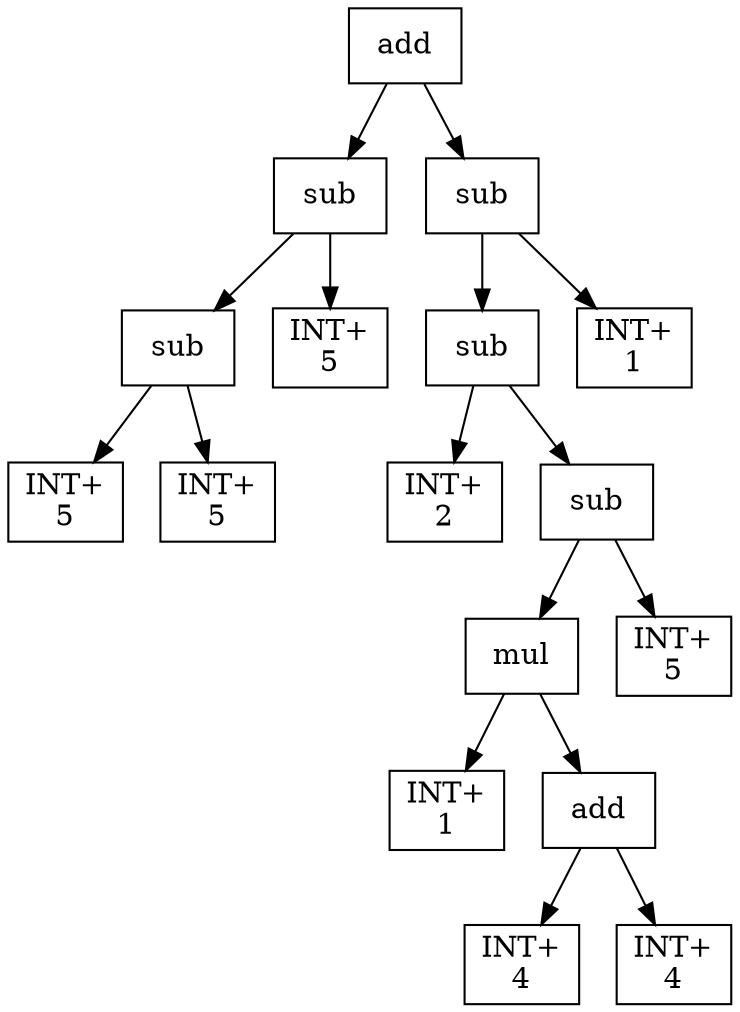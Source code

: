 digraph expr {
  node [shape=box];
  n1 [label="add"];
  n2 [label="sub"];
  n3 [label="sub"];
  n4 [label="INT+\n5"];
  n5 [label="INT+\n5"];
  n3 -> n4;
  n3 -> n5;
  n6 [label="INT+\n5"];
  n2 -> n3;
  n2 -> n6;
  n7 [label="sub"];
  n8 [label="sub"];
  n9 [label="INT+\n2"];
  n10 [label="sub"];
  n11 [label="mul"];
  n12 [label="INT+\n1"];
  n13 [label="add"];
  n14 [label="INT+\n4"];
  n15 [label="INT+\n4"];
  n13 -> n14;
  n13 -> n15;
  n11 -> n12;
  n11 -> n13;
  n16 [label="INT+\n5"];
  n10 -> n11;
  n10 -> n16;
  n8 -> n9;
  n8 -> n10;
  n17 [label="INT+\n1"];
  n7 -> n8;
  n7 -> n17;
  n1 -> n2;
  n1 -> n7;
}